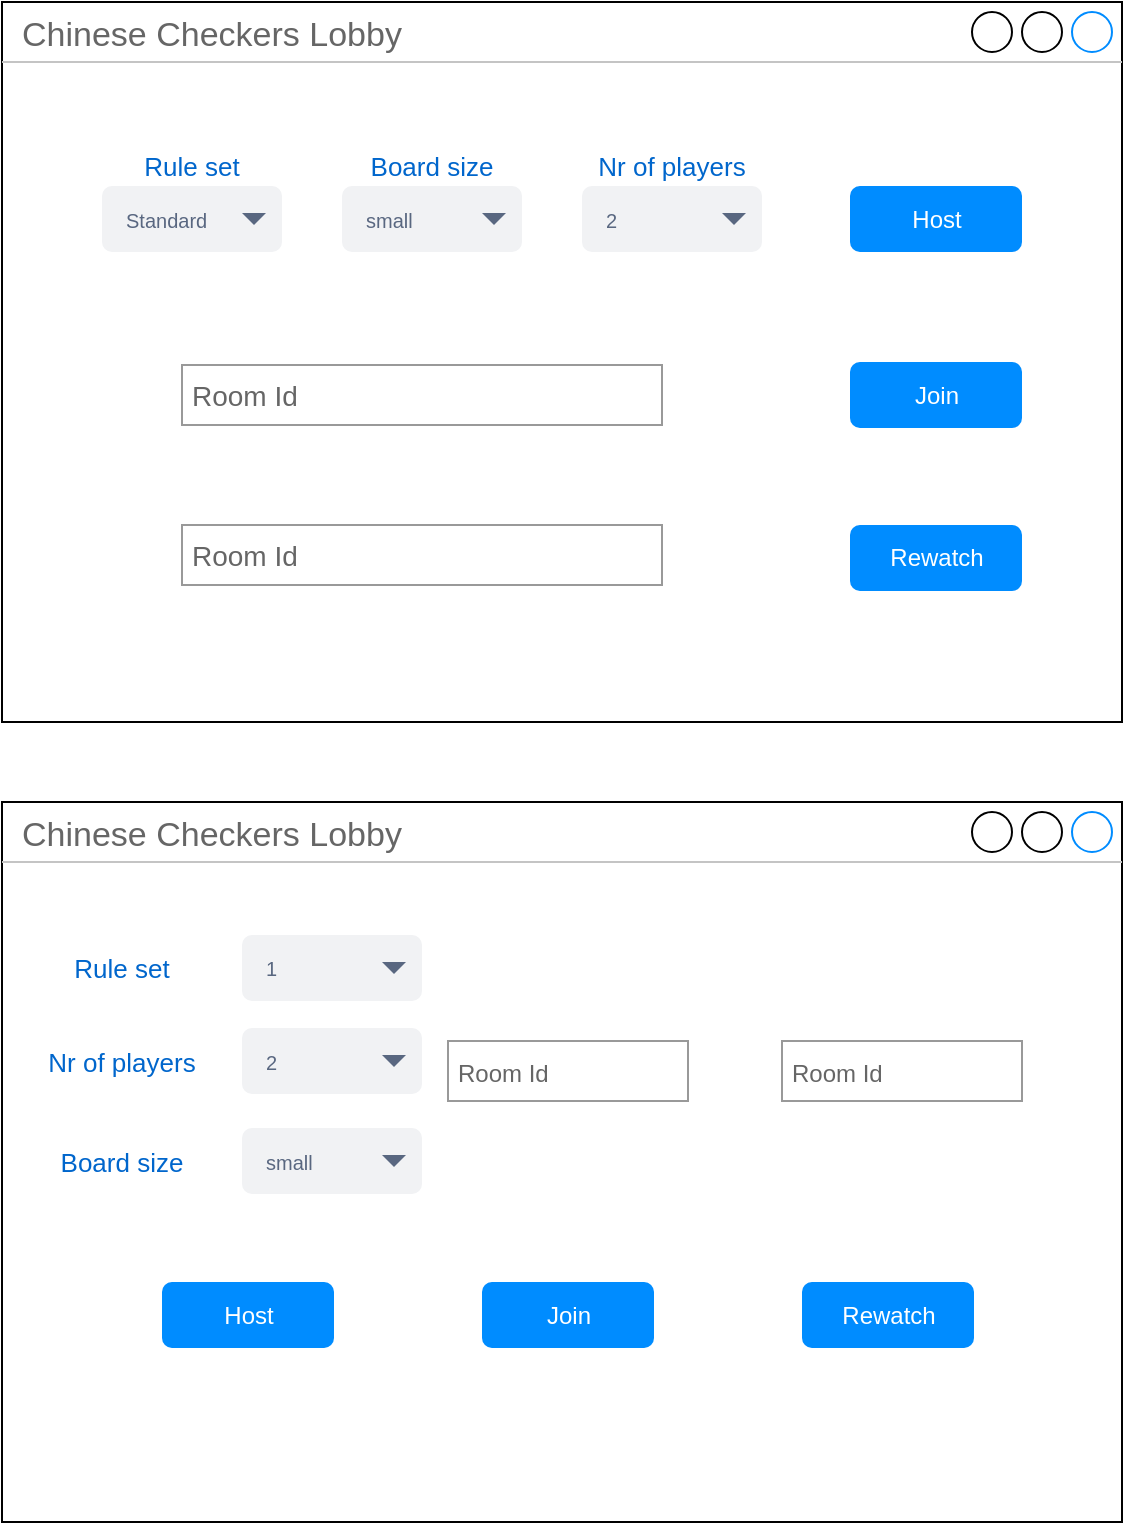 <mxfile version="14.2.4" type="github">
  <diagram id="piDafpqhtRUU5qUU-vj8" name="Page-1">
    <mxGraphModel dx="768" dy="735" grid="1" gridSize="10" guides="1" tooltips="1" connect="1" arrows="1" fold="1" page="1" pageScale="1" pageWidth="827" pageHeight="1169" math="0" shadow="0">
      <root>
        <mxCell id="0" />
        <mxCell id="1" parent="0" />
        <mxCell id="3u1k-eW0uz8aJwU53Fp8-16" value="&lt;div align=&quot;left&quot;&gt;Chinese Checkers Lobby&lt;br&gt;&lt;/div&gt;" style="strokeWidth=1;shadow=0;dashed=0;align=left;html=1;shape=mxgraph.mockup.containers.window;align=left;verticalAlign=top;spacingLeft=8;strokeColor2=#008cff;strokeColor3=#c4c4c4;fontColor=#666666;mainText=;fontSize=17;labelBackgroundColor=none;" vertex="1" parent="1">
          <mxGeometry x="880" y="440" width="560" height="360" as="geometry" />
        </mxCell>
        <mxCell id="8962rQQDY3VNNf6We3Pp-10" value="&lt;div align=&quot;left&quot;&gt;2&lt;/div&gt;" style="rounded=1;fillColor=#F1F2F4;strokeColor=none;html=1;fontColor=#596780;align=left;fontSize=10;spacingLeft=10" parent="1" vertex="1">
          <mxGeometry x="1000" y="553" width="90" height="33" as="geometry" />
        </mxCell>
        <mxCell id="8962rQQDY3VNNf6We3Pp-11" value="" style="shape=triangle;direction=south;fillColor=#596780;strokeColor=none;html=1" parent="8962rQQDY3VNNf6We3Pp-10" vertex="1">
          <mxGeometry x="1" y="0.5" width="12" height="6" relative="1" as="geometry">
            <mxPoint x="-20" y="-3" as="offset" />
          </mxGeometry>
        </mxCell>
        <mxCell id="8962rQQDY3VNNf6We3Pp-14" value="Rewatch" style="rounded=1;align=center;strokeColor=none;html=1;fontColor=#ffffff;fontSize=12;fillColor=#008CFF;" parent="1" vertex="1">
          <mxGeometry x="1280" y="680" width="86" height="33" as="geometry" />
        </mxCell>
        <mxCell id="3u1k-eW0uz8aJwU53Fp8-17" style="edgeStyle=orthogonalEdgeStyle;rounded=0;orthogonalLoop=1;jettySize=auto;html=1;exitX=0.5;exitY=1;exitDx=0;exitDy=0;" edge="1" parent="1" source="8962rQQDY3VNNf6We3Pp-10" target="8962rQQDY3VNNf6We3Pp-10">
          <mxGeometry relative="1" as="geometry" />
        </mxCell>
        <mxCell id="3u1k-eW0uz8aJwU53Fp8-19" value="Join" style="rounded=1;align=center;strokeColor=none;html=1;fontColor=#ffffff;fontSize=12;fillColor=#008CFF;" vertex="1" parent="1">
          <mxGeometry x="1120" y="680" width="86" height="33" as="geometry" />
        </mxCell>
        <mxCell id="3u1k-eW0uz8aJwU53Fp8-20" value="Host" style="rounded=1;align=center;strokeColor=none;html=1;fontColor=#ffffff;fontSize=12;fillColor=#008CFF;" vertex="1" parent="1">
          <mxGeometry x="960" y="680" width="86" height="33" as="geometry" />
        </mxCell>
        <mxCell id="3u1k-eW0uz8aJwU53Fp8-21" value="Nr of players" style="text;html=1;strokeColor=none;fillColor=none;align=center;verticalAlign=middle;whiteSpace=wrap;rounded=0;fontSize=13;fontColor=#0066CC;" vertex="1" parent="1">
          <mxGeometry x="890" y="559.5" width="100" height="20" as="geometry" />
        </mxCell>
        <mxCell id="3u1k-eW0uz8aJwU53Fp8-22" value="Rule set" style="text;html=1;strokeColor=none;fillColor=none;align=center;verticalAlign=middle;whiteSpace=wrap;rounded=0;fontSize=13;fontColor=#0066CC;" vertex="1" parent="1">
          <mxGeometry x="890" y="513" width="100" height="20" as="geometry" />
        </mxCell>
        <mxCell id="3u1k-eW0uz8aJwU53Fp8-23" value="1" style="rounded=1;fillColor=#F1F2F4;strokeColor=none;html=1;fontColor=#596780;align=left;fontSize=10;spacingLeft=10" vertex="1" parent="1">
          <mxGeometry x="1000" y="506.5" width="90" height="33" as="geometry" />
        </mxCell>
        <mxCell id="3u1k-eW0uz8aJwU53Fp8-24" value="" style="shape=triangle;direction=south;fillColor=#596780;strokeColor=none;html=1" vertex="1" parent="3u1k-eW0uz8aJwU53Fp8-23">
          <mxGeometry x="1" y="0.5" width="12" height="6" relative="1" as="geometry">
            <mxPoint x="-20" y="-3" as="offset" />
          </mxGeometry>
        </mxCell>
        <mxCell id="3u1k-eW0uz8aJwU53Fp8-26" value="small" style="rounded=1;fillColor=#F1F2F4;strokeColor=none;html=1;fontColor=#596780;align=left;fontSize=10;spacingLeft=10" vertex="1" parent="1">
          <mxGeometry x="1000" y="603" width="90" height="33" as="geometry" />
        </mxCell>
        <mxCell id="3u1k-eW0uz8aJwU53Fp8-27" value="" style="shape=triangle;direction=south;fillColor=#596780;strokeColor=none;html=1" vertex="1" parent="3u1k-eW0uz8aJwU53Fp8-26">
          <mxGeometry x="1" y="0.5" width="12" height="6" relative="1" as="geometry">
            <mxPoint x="-20" y="-3" as="offset" />
          </mxGeometry>
        </mxCell>
        <mxCell id="3u1k-eW0uz8aJwU53Fp8-28" style="edgeStyle=orthogonalEdgeStyle;rounded=0;orthogonalLoop=1;jettySize=auto;html=1;exitX=0.5;exitY=1;exitDx=0;exitDy=0;" edge="1" parent="1" source="3u1k-eW0uz8aJwU53Fp8-26" target="3u1k-eW0uz8aJwU53Fp8-26">
          <mxGeometry relative="1" as="geometry" />
        </mxCell>
        <mxCell id="3u1k-eW0uz8aJwU53Fp8-29" value="Board size" style="text;html=1;strokeColor=none;fillColor=none;align=center;verticalAlign=middle;whiteSpace=wrap;rounded=0;fontSize=13;fontColor=#0066CC;" vertex="1" parent="1">
          <mxGeometry x="890" y="609.5" width="100" height="20" as="geometry" />
        </mxCell>
        <mxCell id="3u1k-eW0uz8aJwU53Fp8-33" value="&lt;font style=&quot;font-size: 12px&quot;&gt;Room Id&lt;br&gt;&lt;/font&gt;" style="strokeWidth=1;shadow=0;dashed=0;align=center;html=1;shape=mxgraph.mockup.forms.pwField;strokeColor=#999999;mainText=;align=left;fontColor=#666666;fontSize=17;spacingLeft=3;" vertex="1" parent="1">
          <mxGeometry x="1103" y="559.5" width="120" height="30" as="geometry" />
        </mxCell>
        <mxCell id="3u1k-eW0uz8aJwU53Fp8-34" value="&lt;font style=&quot;font-size: 12px&quot;&gt;Room Id&lt;br&gt;&lt;/font&gt;" style="strokeWidth=1;shadow=0;dashed=0;align=center;html=1;shape=mxgraph.mockup.forms.pwField;strokeColor=#999999;mainText=;align=left;fontColor=#666666;fontSize=17;spacingLeft=3;" vertex="1" parent="1">
          <mxGeometry x="1270" y="559.5" width="120" height="30" as="geometry" />
        </mxCell>
        <mxCell id="3u1k-eW0uz8aJwU53Fp8-35" value="&lt;div align=&quot;left&quot;&gt;Chinese Checkers Lobby&lt;br&gt;&lt;/div&gt;" style="strokeWidth=1;shadow=0;dashed=0;align=left;html=1;shape=mxgraph.mockup.containers.window;align=left;verticalAlign=top;spacingLeft=8;strokeColor2=#008cff;strokeColor3=#c4c4c4;fontColor=#666666;mainText=;fontSize=17;labelBackgroundColor=none;" vertex="1" parent="1">
          <mxGeometry x="880" y="40" width="560" height="360" as="geometry" />
        </mxCell>
        <mxCell id="3u1k-eW0uz8aJwU53Fp8-38" value="Rewatch" style="rounded=1;align=center;strokeColor=none;html=1;fontColor=#ffffff;fontSize=12;fillColor=#008CFF;" vertex="1" parent="1">
          <mxGeometry x="1304" y="301.5" width="86" height="33" as="geometry" />
        </mxCell>
        <mxCell id="3u1k-eW0uz8aJwU53Fp8-39" style="edgeStyle=orthogonalEdgeStyle;rounded=0;orthogonalLoop=1;jettySize=auto;html=1;exitX=0.5;exitY=1;exitDx=0;exitDy=0;" edge="1" parent="1">
          <mxGeometry relative="1" as="geometry">
            <mxPoint x="1045" y="186" as="sourcePoint" />
            <mxPoint x="1045" y="186" as="targetPoint" />
          </mxGeometry>
        </mxCell>
        <mxCell id="3u1k-eW0uz8aJwU53Fp8-40" value="Join" style="rounded=1;align=center;strokeColor=none;html=1;fontColor=#ffffff;fontSize=12;fillColor=#008CFF;" vertex="1" parent="1">
          <mxGeometry x="1304" y="220" width="86" height="33" as="geometry" />
        </mxCell>
        <mxCell id="3u1k-eW0uz8aJwU53Fp8-41" value="Host" style="rounded=1;align=center;strokeColor=none;html=1;fontColor=#ffffff;fontSize=12;fillColor=#008CFF;" vertex="1" parent="1">
          <mxGeometry x="1304" y="132" width="86" height="33" as="geometry" />
        </mxCell>
        <mxCell id="3u1k-eW0uz8aJwU53Fp8-48" style="edgeStyle=orthogonalEdgeStyle;rounded=0;orthogonalLoop=1;jettySize=auto;html=1;exitX=0.5;exitY=1;exitDx=0;exitDy=0;" edge="1" parent="1">
          <mxGeometry relative="1" as="geometry">
            <mxPoint x="1045" y="236" as="sourcePoint" />
            <mxPoint x="1045" y="236" as="targetPoint" />
          </mxGeometry>
        </mxCell>
        <mxCell id="3u1k-eW0uz8aJwU53Fp8-50" value="&lt;font style=&quot;font-size: 12px&quot;&gt;&lt;font style=&quot;font-size: 14px&quot;&gt;Room Id&lt;/font&gt;&lt;br&gt;&lt;/font&gt;" style="strokeWidth=1;shadow=0;dashed=0;align=center;html=1;shape=mxgraph.mockup.forms.pwField;strokeColor=#999999;mainText=;align=left;fontColor=#666666;fontSize=17;spacingLeft=3;" vertex="1" parent="1">
          <mxGeometry x="970" y="221.5" width="240" height="30" as="geometry" />
        </mxCell>
        <mxCell id="3u1k-eW0uz8aJwU53Fp8-51" value="&lt;font style=&quot;font-size: 14px&quot;&gt;Room Id&lt;br&gt;&lt;/font&gt;" style="strokeWidth=1;shadow=0;dashed=0;align=center;html=1;shape=mxgraph.mockup.forms.pwField;strokeColor=#999999;mainText=;align=left;fontColor=#666666;fontSize=17;spacingLeft=3;" vertex="1" parent="1">
          <mxGeometry x="970" y="301.5" width="240" height="30" as="geometry" />
        </mxCell>
        <mxCell id="3u1k-eW0uz8aJwU53Fp8-58" value="" style="group" vertex="1" connectable="0" parent="1">
          <mxGeometry x="1050" y="112" width="90" height="53" as="geometry" />
        </mxCell>
        <mxCell id="3u1k-eW0uz8aJwU53Fp8-59" value="Board size" style="text;html=1;strokeColor=none;fillColor=none;align=center;verticalAlign=middle;whiteSpace=wrap;rounded=0;fontSize=13;fontColor=#0066CC;" vertex="1" parent="3u1k-eW0uz8aJwU53Fp8-58">
          <mxGeometry width="90" height="20" as="geometry" />
        </mxCell>
        <mxCell id="3u1k-eW0uz8aJwU53Fp8-60" value="small" style="rounded=1;fillColor=#F1F2F4;strokeColor=none;html=1;fontColor=#596780;align=left;fontSize=10;spacingLeft=10" vertex="1" parent="3u1k-eW0uz8aJwU53Fp8-58">
          <mxGeometry y="20" width="90" height="33" as="geometry" />
        </mxCell>
        <mxCell id="3u1k-eW0uz8aJwU53Fp8-61" value="" style="shape=triangle;direction=south;fillColor=#596780;strokeColor=none;html=1" vertex="1" parent="3u1k-eW0uz8aJwU53Fp8-60">
          <mxGeometry x="1" y="0.5" width="12" height="6" relative="1" as="geometry">
            <mxPoint x="-20" y="-3" as="offset" />
          </mxGeometry>
        </mxCell>
        <mxCell id="3u1k-eW0uz8aJwU53Fp8-54" value="" style="group" vertex="1" connectable="0" parent="1">
          <mxGeometry x="1170" y="112" width="90" height="53" as="geometry" />
        </mxCell>
        <mxCell id="3u1k-eW0uz8aJwU53Fp8-55" value="Nr of players" style="text;html=1;strokeColor=none;fillColor=none;align=center;verticalAlign=middle;whiteSpace=wrap;rounded=0;fontSize=13;fontColor=#0066CC;" vertex="1" parent="3u1k-eW0uz8aJwU53Fp8-54">
          <mxGeometry width="90" height="20" as="geometry" />
        </mxCell>
        <mxCell id="3u1k-eW0uz8aJwU53Fp8-56" value="2" style="rounded=1;fillColor=#F1F2F4;strokeColor=none;html=1;fontColor=#596780;align=left;fontSize=10;spacingLeft=10" vertex="1" parent="3u1k-eW0uz8aJwU53Fp8-54">
          <mxGeometry y="20" width="90" height="33" as="geometry" />
        </mxCell>
        <mxCell id="3u1k-eW0uz8aJwU53Fp8-57" value="" style="shape=triangle;direction=south;fillColor=#596780;strokeColor=none;html=1" vertex="1" parent="3u1k-eW0uz8aJwU53Fp8-56">
          <mxGeometry x="1" y="0.5" width="12" height="6" relative="1" as="geometry">
            <mxPoint x="-20" y="-3" as="offset" />
          </mxGeometry>
        </mxCell>
        <mxCell id="3u1k-eW0uz8aJwU53Fp8-52" value="" style="group" vertex="1" connectable="0" parent="1">
          <mxGeometry x="930" y="112" width="90" height="53" as="geometry" />
        </mxCell>
        <mxCell id="3u1k-eW0uz8aJwU53Fp8-43" value="Rule set" style="text;html=1;strokeColor=none;fillColor=none;align=center;verticalAlign=middle;whiteSpace=wrap;rounded=0;fontSize=13;fontColor=#0066CC;" vertex="1" parent="3u1k-eW0uz8aJwU53Fp8-52">
          <mxGeometry width="90" height="20" as="geometry" />
        </mxCell>
        <mxCell id="3u1k-eW0uz8aJwU53Fp8-44" value="Standard" style="rounded=1;fillColor=#F1F2F4;strokeColor=none;html=1;fontColor=#596780;align=left;fontSize=10;spacingLeft=10" vertex="1" parent="3u1k-eW0uz8aJwU53Fp8-52">
          <mxGeometry y="20" width="90" height="33" as="geometry" />
        </mxCell>
        <mxCell id="3u1k-eW0uz8aJwU53Fp8-45" value="" style="shape=triangle;direction=south;fillColor=#596780;strokeColor=none;html=1" vertex="1" parent="3u1k-eW0uz8aJwU53Fp8-44">
          <mxGeometry x="1" y="0.5" width="12" height="6" relative="1" as="geometry">
            <mxPoint x="-20" y="-3" as="offset" />
          </mxGeometry>
        </mxCell>
      </root>
    </mxGraphModel>
  </diagram>
</mxfile>
